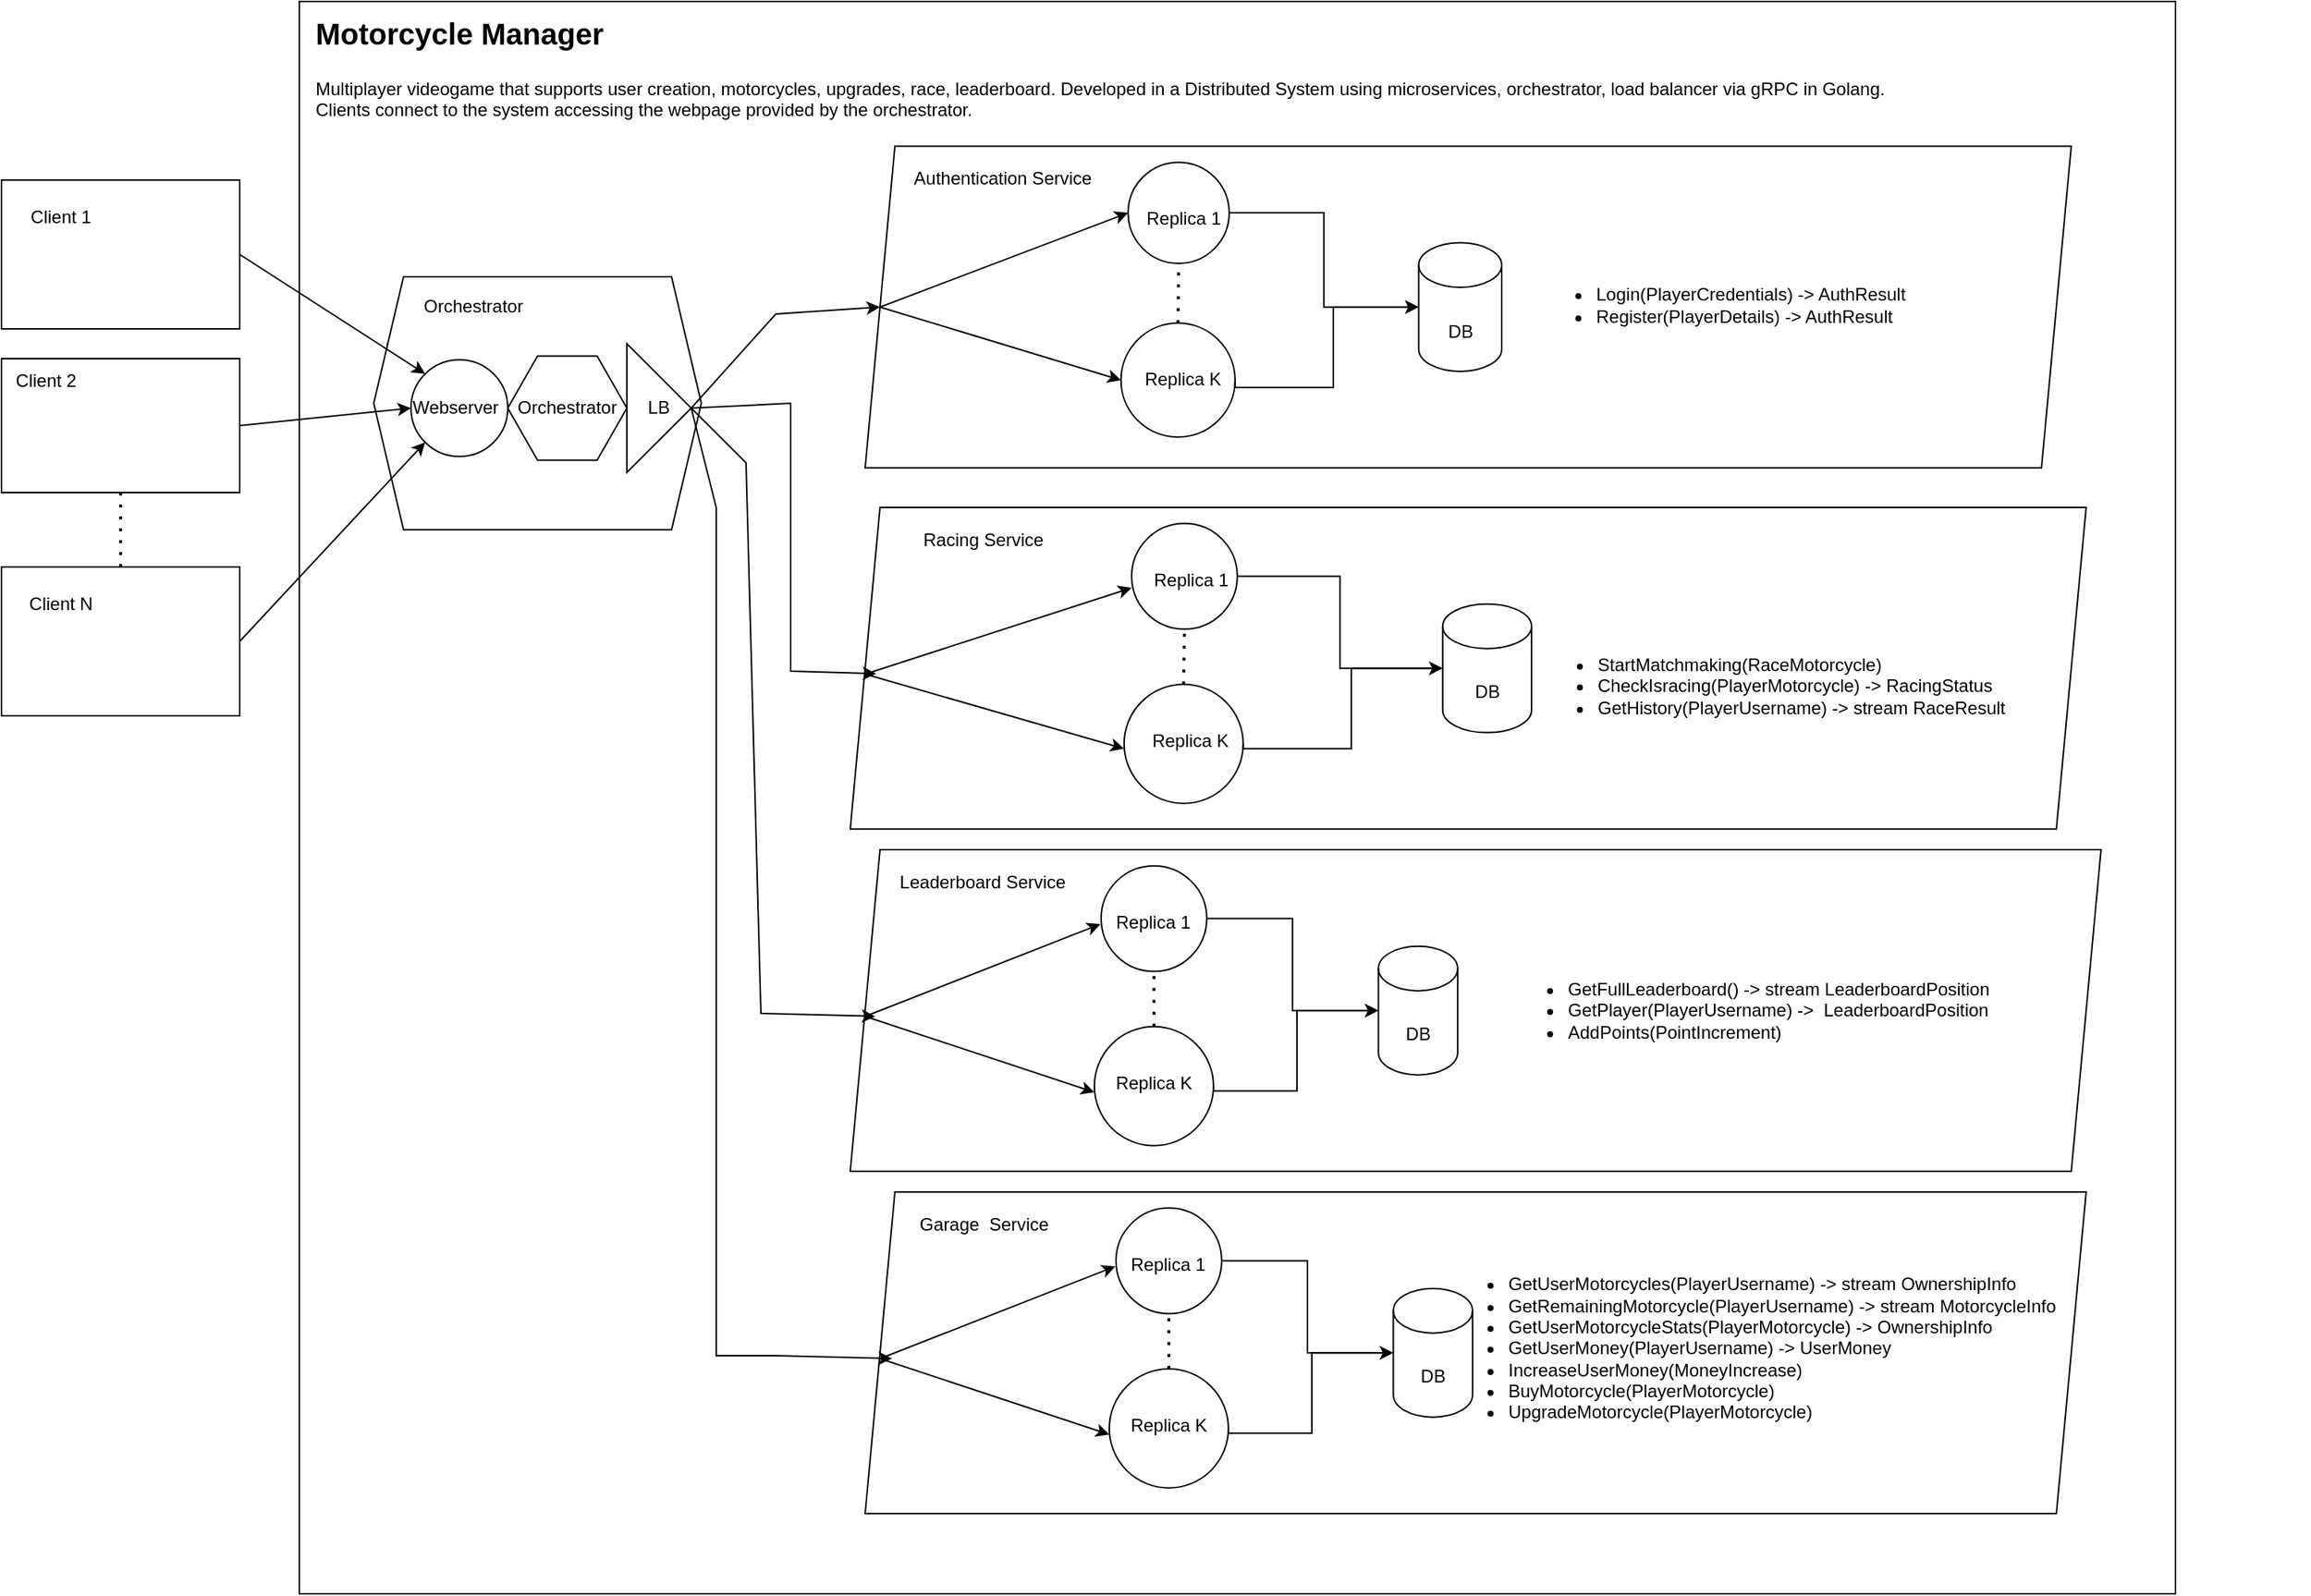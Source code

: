 <mxfile>
    <diagram name="Pagina-1" id="oMl4hfG4BsTxHnoN9xjV">
        <mxGraphModel dx="1574" dy="1091" grid="1" gridSize="10" guides="1" tooltips="1" connect="1" arrows="1" fold="1" page="1" pageScale="1" pageWidth="827" pageHeight="1169" math="0" shadow="0">
            <root>
                <mxCell id="0"/>
                <mxCell id="1" parent="0"/>
                <mxCell id="Vqn2Hrog8xPaC8msSPWF-32" value="" style="group;movable=0;resizable=0;rotatable=0;deletable=0;editable=0;locked=0;connectable=0;" parent="1" vertex="1" connectable="0">
                    <mxGeometry x="240" y="40" width="1350" height="1070" as="geometry"/>
                </mxCell>
                <mxCell id="R8kbB7w93Nhl6awfQKIw-13" value="" style="rounded=0;whiteSpace=wrap;html=1;movable=0;resizable=0;rotatable=0;deletable=0;editable=0;locked=0;connectable=0;" parent="Vqn2Hrog8xPaC8msSPWF-32" vertex="1">
                    <mxGeometry width="1260" height="1070" as="geometry"/>
                </mxCell>
                <mxCell id="R8kbB7w93Nhl6awfQKIw-15" value="&lt;h1 style=&quot;margin-top: 0px;&quot;&gt;&lt;font style=&quot;font-size: 20px;&quot;&gt;Motorcycle Manager&lt;/font&gt;&lt;/h1&gt;&lt;div&gt;Multiplayer videogame that supports user creation, motorcycles, upgrades, race, leaderboard. Developed in a Distributed System using microservices, orchestrator, load balancer via gRPC in Golang. &lt;br&gt;&lt;/div&gt;&lt;div&gt;Clients connect to the system accessing the webpage provided by the orchestrator.&lt;/div&gt;" style="text;html=1;whiteSpace=wrap;overflow=hidden;rounded=0;movable=1;resizable=1;rotatable=1;deletable=1;editable=1;locked=0;connectable=1;" parent="Vqn2Hrog8xPaC8msSPWF-32" vertex="1">
                    <mxGeometry x="9.31" width="1061.38" height="90" as="geometry"/>
                </mxCell>
                <mxCell id="Vqn2Hrog8xPaC8msSPWF-13" value="" style="group;movable=0;resizable=0;rotatable=0;deletable=0;editable=0;locked=0;connectable=0;" parent="Vqn2Hrog8xPaC8msSPWF-32" vertex="1" connectable="0">
                    <mxGeometry x="380" y="97.27" width="810" height="216.16" as="geometry"/>
                </mxCell>
                <mxCell id="Vqn2Hrog8xPaC8msSPWF-11" value="" style="shape=parallelogram;perimeter=parallelogramPerimeter;whiteSpace=wrap;html=1;fixedSize=1;movable=0;resizable=0;rotatable=0;deletable=0;editable=0;locked=0;connectable=0;" parent="Vqn2Hrog8xPaC8msSPWF-13" vertex="1">
                    <mxGeometry width="810.0" height="216.16" as="geometry"/>
                </mxCell>
                <mxCell id="Vqn2Hrog8xPaC8msSPWF-12" value="&lt;div&gt;Authentication Service&lt;/div&gt;" style="text;html=1;align=center;verticalAlign=middle;whiteSpace=wrap;rounded=0;movable=0;resizable=0;rotatable=0;deletable=0;editable=0;locked=0;connectable=0;" parent="Vqn2Hrog8xPaC8msSPWF-13" vertex="1">
                    <mxGeometry x="9.296" width="167.287" height="43.232" as="geometry"/>
                </mxCell>
                <mxCell id="Vqn2Hrog8xPaC8msSPWF-35" value="" style="group;movable=0;resizable=0;rotatable=0;deletable=0;editable=0;locked=0;connectable=0;" parent="Vqn2Hrog8xPaC8msSPWF-13" vertex="1" connectable="0">
                    <mxGeometry x="176.581" y="10.808" width="74.35" height="86.464" as="geometry"/>
                </mxCell>
                <mxCell id="Vqn2Hrog8xPaC8msSPWF-33" value="" style="ellipse;whiteSpace=wrap;html=1;aspect=fixed;movable=0;resizable=0;rotatable=0;deletable=0;editable=0;locked=0;connectable=0;" parent="Vqn2Hrog8xPaC8msSPWF-35" vertex="1">
                    <mxGeometry width="67.925" height="67.925" as="geometry"/>
                </mxCell>
                <mxCell id="Vqn2Hrog8xPaC8msSPWF-34" value="Replica 1" style="text;html=1;align=center;verticalAlign=middle;whiteSpace=wrap;rounded=0;movable=0;resizable=0;rotatable=0;deletable=0;editable=0;locked=0;connectable=0;" parent="Vqn2Hrog8xPaC8msSPWF-35" vertex="1">
                    <mxGeometry x="9.294" y="21.616" width="55.762" height="32.424" as="geometry"/>
                </mxCell>
                <mxCell id="Vqn2Hrog8xPaC8msSPWF-48" value="" style="group;movable=0;resizable=0;rotatable=0;deletable=0;editable=0;locked=0;connectable=0;" parent="Vqn2Hrog8xPaC8msSPWF-13" vertex="1" connectable="0">
                    <mxGeometry x="371.749" y="64.848" width="55.762" height="86.464" as="geometry"/>
                </mxCell>
                <mxCell id="Vqn2Hrog8xPaC8msSPWF-46" value="" style="shape=cylinder3;whiteSpace=wrap;html=1;boundedLbl=1;backgroundOutline=1;size=15;movable=0;resizable=0;rotatable=0;deletable=0;editable=0;locked=0;connectable=0;" parent="Vqn2Hrog8xPaC8msSPWF-48" vertex="1">
                    <mxGeometry width="55.762" height="86.464" as="geometry"/>
                </mxCell>
                <mxCell id="Vqn2Hrog8xPaC8msSPWF-47" value="DB" style="text;html=1;align=center;verticalAlign=middle;whiteSpace=wrap;rounded=0;movable=0;resizable=0;rotatable=0;deletable=0;editable=0;locked=0;connectable=0;" parent="Vqn2Hrog8xPaC8msSPWF-48" vertex="1">
                    <mxGeometry y="43.232" width="55.762" height="32.424" as="geometry"/>
                </mxCell>
                <mxCell id="Vqn2Hrog8xPaC8msSPWF-49" style="edgeStyle=orthogonalEdgeStyle;rounded=0;orthogonalLoop=1;jettySize=auto;html=1;exitX=1;exitY=0.5;exitDx=0;exitDy=0;entryX=0;entryY=0.5;entryDx=0;entryDy=0;entryPerimeter=0;movable=0;resizable=0;rotatable=0;deletable=0;editable=0;locked=0;connectable=0;" parent="Vqn2Hrog8xPaC8msSPWF-13" source="Vqn2Hrog8xPaC8msSPWF-33" target="Vqn2Hrog8xPaC8msSPWF-46" edge="1">
                    <mxGeometry relative="1" as="geometry"/>
                </mxCell>
                <mxCell id="Vqn2Hrog8xPaC8msSPWF-39" value="" style="group;movable=0;resizable=0;rotatable=0;deletable=0;editable=0;locked=0;connectable=0;" parent="Vqn2Hrog8xPaC8msSPWF-13" vertex="1" connectable="0">
                    <mxGeometry x="171.833" y="118.888" width="83.841" height="86.464" as="geometry"/>
                </mxCell>
                <mxCell id="Vqn2Hrog8xPaC8msSPWF-40" value="" style="ellipse;whiteSpace=wrap;html=1;aspect=fixed;movable=0;resizable=0;rotatable=0;deletable=0;editable=0;locked=0;connectable=0;" parent="Vqn2Hrog8xPaC8msSPWF-39" vertex="1">
                    <mxGeometry width="76.596" height="76.596" as="geometry"/>
                </mxCell>
                <mxCell id="Vqn2Hrog8xPaC8msSPWF-41" value="Replica K" style="text;html=1;align=center;verticalAlign=middle;whiteSpace=wrap;rounded=0;movable=0;resizable=0;rotatable=0;deletable=0;editable=0;locked=0;connectable=0;" parent="Vqn2Hrog8xPaC8msSPWF-39" vertex="1">
                    <mxGeometry x="10.48" y="21.616" width="62.881" height="32.424" as="geometry"/>
                </mxCell>
                <mxCell id="Vqn2Hrog8xPaC8msSPWF-45" value="" style="endArrow=none;dashed=1;html=1;dashPattern=1 3;strokeWidth=2;rounded=0;entryX=0.5;entryY=1;entryDx=0;entryDy=0;exitX=0.5;exitY=0;exitDx=0;exitDy=0;movable=0;resizable=0;rotatable=0;deletable=0;editable=0;locked=0;connectable=0;" parent="Vqn2Hrog8xPaC8msSPWF-13" source="Vqn2Hrog8xPaC8msSPWF-40" target="Vqn2Hrog8xPaC8msSPWF-33" edge="1">
                    <mxGeometry width="50" height="50" relative="1" as="geometry">
                        <mxPoint x="282.964" y="356.664" as="sourcePoint"/>
                        <mxPoint x="335.365" y="302.624" as="targetPoint"/>
                    </mxGeometry>
                </mxCell>
                <mxCell id="Vqn2Hrog8xPaC8msSPWF-50" style="edgeStyle=orthogonalEdgeStyle;rounded=0;orthogonalLoop=1;jettySize=auto;html=1;exitX=1;exitY=0.5;exitDx=0;exitDy=0;entryX=0;entryY=0.5;entryDx=0;entryDy=0;entryPerimeter=0;movable=0;resizable=0;rotatable=0;deletable=0;editable=0;locked=0;connectable=0;" parent="Vqn2Hrog8xPaC8msSPWF-13" source="Vqn2Hrog8xPaC8msSPWF-40" target="Vqn2Hrog8xPaC8msSPWF-46" edge="1">
                    <mxGeometry relative="1" as="geometry">
                        <Array as="points">
                            <mxPoint x="314.405" y="162.12"/>
                            <mxPoint x="314.405" y="108.08"/>
                        </Array>
                    </mxGeometry>
                </mxCell>
                <mxCell id="Vqn2Hrog8xPaC8msSPWF-147" value="" style="endArrow=classic;html=1;rounded=0;exitX=0;exitY=0.5;exitDx=0;exitDy=0;entryX=0;entryY=0.5;entryDx=0;entryDy=0;movable=0;resizable=0;rotatable=0;deletable=0;editable=0;locked=0;connectable=0;" parent="Vqn2Hrog8xPaC8msSPWF-13" source="Vqn2Hrog8xPaC8msSPWF-11" target="Vqn2Hrog8xPaC8msSPWF-33" edge="1">
                    <mxGeometry width="50" height="50" relative="1" as="geometry">
                        <mxPoint x="73.361" y="142.726" as="sourcePoint"/>
                        <mxPoint x="125.762" y="92.727" as="targetPoint"/>
                    </mxGeometry>
                </mxCell>
                <mxCell id="Vqn2Hrog8xPaC8msSPWF-148" value="" style="endArrow=classic;html=1;rounded=0;exitX=0;exitY=0.5;exitDx=0;exitDy=0;entryX=0;entryY=0.5;entryDx=0;entryDy=0;movable=0;resizable=0;rotatable=0;deletable=0;editable=0;locked=0;connectable=0;" parent="Vqn2Hrog8xPaC8msSPWF-13" source="Vqn2Hrog8xPaC8msSPWF-11" target="Vqn2Hrog8xPaC8msSPWF-40" edge="1">
                    <mxGeometry width="50" height="50" relative="1" as="geometry">
                        <mxPoint x="115.282" y="182.726" as="sourcePoint"/>
                        <mxPoint x="167.683" y="132.726" as="targetPoint"/>
                    </mxGeometry>
                </mxCell>
                <mxCell id="Vqn2Hrog8xPaC8msSPWF-155" value="&lt;ul&gt;&lt;li&gt;Login(PlayerCredentials) -&amp;gt; AuthResult&lt;br&gt;&lt;/li&gt;&lt;li&gt;Register(PlayerDetails) -&amp;gt; AuthResult&lt;/li&gt;&lt;/ul&gt;" style="text;strokeColor=none;fillColor=none;html=1;whiteSpace=wrap;verticalAlign=middle;overflow=hidden;movable=1;resizable=1;rotatable=1;deletable=1;editable=1;locked=0;connectable=1;" parent="Vqn2Hrog8xPaC8msSPWF-13" vertex="1">
                    <mxGeometry x="448.78" y="72.73" width="317.43" height="67.27" as="geometry"/>
                </mxCell>
                <mxCell id="Vqn2Hrog8xPaC8msSPWF-51" value="" style="group;movable=0;resizable=0;rotatable=0;deletable=0;editable=0;locked=0;connectable=0;" parent="Vqn2Hrog8xPaC8msSPWF-32" vertex="1" connectable="0">
                    <mxGeometry x="370" y="340" width="830" height="216.16" as="geometry"/>
                </mxCell>
                <mxCell id="Vqn2Hrog8xPaC8msSPWF-52" value="" style="shape=parallelogram;perimeter=parallelogramPerimeter;whiteSpace=wrap;html=1;fixedSize=1;movable=0;resizable=0;rotatable=0;deletable=0;editable=0;locked=0;connectable=0;" parent="Vqn2Hrog8xPaC8msSPWF-51" vertex="1">
                    <mxGeometry width="830.0" height="216.158" as="geometry"/>
                </mxCell>
                <mxCell id="Vqn2Hrog8xPaC8msSPWF-53" value="Racing Service" style="text;html=1;align=center;verticalAlign=middle;whiteSpace=wrap;rounded=0;movable=0;resizable=0;rotatable=0;deletable=0;editable=0;locked=0;connectable=0;" parent="Vqn2Hrog8xPaC8msSPWF-51" vertex="1">
                    <mxGeometry width="179.036" height="43.232" as="geometry"/>
                </mxCell>
                <mxCell id="Vqn2Hrog8xPaC8msSPWF-57" value="" style="group;movable=0;resizable=0;rotatable=0;deletable=0;editable=0;locked=0;connectable=0;" parent="Vqn2Hrog8xPaC8msSPWF-51" vertex="1" connectable="0">
                    <mxGeometry x="188.983" y="10.808" width="79.572" height="86.464" as="geometry"/>
                </mxCell>
                <mxCell id="Vqn2Hrog8xPaC8msSPWF-58" value="" style="ellipse;whiteSpace=wrap;html=1;aspect=fixed;movable=0;resizable=0;rotatable=0;deletable=0;editable=0;locked=0;connectable=0;" parent="Vqn2Hrog8xPaC8msSPWF-57" vertex="1">
                    <mxGeometry width="70.943" height="70.943" as="geometry"/>
                </mxCell>
                <mxCell id="Vqn2Hrog8xPaC8msSPWF-59" value="Replica 1" style="text;html=1;align=center;verticalAlign=middle;whiteSpace=wrap;rounded=0;movable=0;resizable=0;rotatable=0;deletable=0;editable=0;locked=0;connectable=0;" parent="Vqn2Hrog8xPaC8msSPWF-57" vertex="1">
                    <mxGeometry x="9.946" y="21.616" width="59.679" height="32.424" as="geometry"/>
                </mxCell>
                <mxCell id="Vqn2Hrog8xPaC8msSPWF-61" value="" style="group;movable=0;resizable=0;rotatable=0;deletable=0;editable=0;locked=0;connectable=0;" parent="Vqn2Hrog8xPaC8msSPWF-51" vertex="1" connectable="0">
                    <mxGeometry x="397.858" y="64.848" width="59.679" height="86.464" as="geometry"/>
                </mxCell>
                <mxCell id="Vqn2Hrog8xPaC8msSPWF-62" value="" style="shape=cylinder3;whiteSpace=wrap;html=1;boundedLbl=1;backgroundOutline=1;size=15;movable=0;resizable=0;rotatable=0;deletable=0;editable=0;locked=0;connectable=0;" parent="Vqn2Hrog8xPaC8msSPWF-61" vertex="1">
                    <mxGeometry width="59.679" height="86.464" as="geometry"/>
                </mxCell>
                <mxCell id="Vqn2Hrog8xPaC8msSPWF-63" value="DB" style="text;html=1;align=center;verticalAlign=middle;whiteSpace=wrap;rounded=0;movable=0;resizable=0;rotatable=0;deletable=0;editable=0;locked=0;connectable=0;" parent="Vqn2Hrog8xPaC8msSPWF-61" vertex="1">
                    <mxGeometry y="43.232" width="59.679" height="32.424" as="geometry"/>
                </mxCell>
                <mxCell id="Vqn2Hrog8xPaC8msSPWF-64" style="edgeStyle=orthogonalEdgeStyle;rounded=0;orthogonalLoop=1;jettySize=auto;html=1;exitX=1;exitY=0.5;exitDx=0;exitDy=0;entryX=0;entryY=0.5;entryDx=0;entryDy=0;entryPerimeter=0;movable=0;resizable=0;rotatable=0;deletable=0;editable=0;locked=0;connectable=0;" parent="Vqn2Hrog8xPaC8msSPWF-51" source="Vqn2Hrog8xPaC8msSPWF-58" target="Vqn2Hrog8xPaC8msSPWF-62" edge="1">
                    <mxGeometry relative="1" as="geometry"/>
                </mxCell>
                <mxCell id="Vqn2Hrog8xPaC8msSPWF-65" value="" style="group;movable=0;resizable=0;rotatable=0;deletable=0;editable=0;locked=0;connectable=0;" parent="Vqn2Hrog8xPaC8msSPWF-51" vertex="1" connectable="0">
                    <mxGeometry x="183.901" y="118.888" width="89.73" height="86.464" as="geometry"/>
                </mxCell>
                <mxCell id="Vqn2Hrog8xPaC8msSPWF-66" value="" style="ellipse;whiteSpace=wrap;html=1;aspect=fixed;movable=0;resizable=0;rotatable=0;deletable=0;editable=0;locked=0;connectable=0;" parent="Vqn2Hrog8xPaC8msSPWF-65" vertex="1">
                    <mxGeometry width="79.999" height="79.999" as="geometry"/>
                </mxCell>
                <mxCell id="Vqn2Hrog8xPaC8msSPWF-67" value="Replica K" style="text;html=1;align=center;verticalAlign=middle;whiteSpace=wrap;rounded=0;movable=0;resizable=0;rotatable=0;deletable=0;editable=0;locked=0;connectable=0;" parent="Vqn2Hrog8xPaC8msSPWF-65" vertex="1">
                    <mxGeometry x="11.216" y="21.616" width="67.297" height="32.424" as="geometry"/>
                </mxCell>
                <mxCell id="Vqn2Hrog8xPaC8msSPWF-69" value="" style="endArrow=none;dashed=1;html=1;dashPattern=1 3;strokeWidth=2;rounded=0;entryX=0.5;entryY=1;entryDx=0;entryDy=0;exitX=0.5;exitY=0;exitDx=0;exitDy=0;movable=0;resizable=0;rotatable=0;deletable=0;editable=0;locked=0;connectable=0;" parent="Vqn2Hrog8xPaC8msSPWF-51" source="Vqn2Hrog8xPaC8msSPWF-66" target="Vqn2Hrog8xPaC8msSPWF-58" edge="1">
                    <mxGeometry width="50" height="50" relative="1" as="geometry">
                        <mxPoint x="302.838" y="356.664" as="sourcePoint"/>
                        <mxPoint x="358.919" y="302.624" as="targetPoint"/>
                    </mxGeometry>
                </mxCell>
                <mxCell id="Vqn2Hrog8xPaC8msSPWF-70" style="edgeStyle=orthogonalEdgeStyle;rounded=0;orthogonalLoop=1;jettySize=auto;html=1;exitX=1;exitY=0.5;exitDx=0;exitDy=0;entryX=0;entryY=0.5;entryDx=0;entryDy=0;entryPerimeter=0;movable=0;resizable=0;rotatable=0;deletable=0;editable=0;locked=0;connectable=0;" parent="Vqn2Hrog8xPaC8msSPWF-51" source="Vqn2Hrog8xPaC8msSPWF-66" target="Vqn2Hrog8xPaC8msSPWF-62" edge="1">
                    <mxGeometry relative="1" as="geometry">
                        <Array as="points">
                            <mxPoint x="336.486" y="162.12"/>
                            <mxPoint x="336.486" y="108.08"/>
                        </Array>
                    </mxGeometry>
                </mxCell>
                <mxCell id="Vqn2Hrog8xPaC8msSPWF-157" value="&lt;ul&gt;&lt;li&gt;StartMatchmaking(RaceMotorcycle)&lt;br&gt;&lt;/li&gt;&lt;li&gt;CheckIsracing(PlayerMotorcycle) -&amp;gt; RacingStatus&lt;/li&gt;&lt;li&gt;GetHistory(PlayerUsername) -&amp;gt; stream RaceResult&lt;br&gt;&lt;/li&gt;&lt;/ul&gt;" style="text;strokeColor=none;fillColor=none;html=1;whiteSpace=wrap;verticalAlign=middle;overflow=hidden;movable=1;resizable=1;rotatable=1;deletable=1;editable=1;locked=0;connectable=1;" parent="Vqn2Hrog8xPaC8msSPWF-51" vertex="1">
                    <mxGeometry x="460" y="30" width="347.57" height="180" as="geometry"/>
                </mxCell>
                <mxCell id="Vqn2Hrog8xPaC8msSPWF-92" value="" style="shape=parallelogram;perimeter=parallelogramPerimeter;whiteSpace=wrap;html=1;fixedSize=1;movable=0;resizable=0;rotatable=0;deletable=0;editable=0;locked=0;connectable=0;" parent="Vqn2Hrog8xPaC8msSPWF-32" vertex="1">
                    <mxGeometry x="370" y="570" width="840" height="216.16" as="geometry"/>
                </mxCell>
                <mxCell id="Vqn2Hrog8xPaC8msSPWF-93" value="Leaderboard Service" style="text;html=1;align=center;verticalAlign=middle;whiteSpace=wrap;rounded=0;movable=0;resizable=0;rotatable=0;deletable=0;editable=0;locked=0;connectable=0;" parent="Vqn2Hrog8xPaC8msSPWF-32" vertex="1">
                    <mxGeometry x="378.87" y="570.004" width="159.623" height="43.232" as="geometry"/>
                </mxCell>
                <mxCell id="Vqn2Hrog8xPaC8msSPWF-97" value="" style="group;movable=0;resizable=0;rotatable=0;deletable=0;editable=0;locked=0;connectable=0;" parent="Vqn2Hrog8xPaC8msSPWF-32" vertex="1" connectable="0">
                    <mxGeometry x="538.491" y="580.813" width="70.943" height="86.465" as="geometry"/>
                </mxCell>
                <mxCell id="Vqn2Hrog8xPaC8msSPWF-98" value="" style="ellipse;whiteSpace=wrap;html=1;aspect=fixed;movable=0;resizable=0;rotatable=0;deletable=0;editable=0;locked=0;connectable=0;" parent="Vqn2Hrog8xPaC8msSPWF-97" vertex="1">
                    <mxGeometry width="70.943" height="70.943" as="geometry"/>
                </mxCell>
                <mxCell id="Vqn2Hrog8xPaC8msSPWF-99" value="Replica 1" style="text;html=1;align=center;verticalAlign=middle;whiteSpace=wrap;rounded=0;movable=0;resizable=0;rotatable=0;deletable=0;editable=0;locked=0;connectable=0;" parent="Vqn2Hrog8xPaC8msSPWF-97" vertex="1">
                    <mxGeometry x="8.868" y="21.616" width="53.208" height="32.424" as="geometry"/>
                </mxCell>
                <mxCell id="Vqn2Hrog8xPaC8msSPWF-101" value="" style="group;movable=0;resizable=0;rotatable=0;deletable=0;editable=0;locked=0;connectable=0;" parent="Vqn2Hrog8xPaC8msSPWF-32" vertex="1" connectable="0">
                    <mxGeometry x="724.717" y="634.853" width="53.208" height="86.465" as="geometry"/>
                </mxCell>
                <mxCell id="Vqn2Hrog8xPaC8msSPWF-102" value="" style="shape=cylinder3;whiteSpace=wrap;html=1;boundedLbl=1;backgroundOutline=1;size=15;movable=0;resizable=0;rotatable=0;deletable=0;editable=0;locked=0;connectable=0;" parent="Vqn2Hrog8xPaC8msSPWF-101" vertex="1">
                    <mxGeometry width="53.208" height="86.465" as="geometry"/>
                </mxCell>
                <mxCell id="Vqn2Hrog8xPaC8msSPWF-103" value="DB" style="text;html=1;align=center;verticalAlign=middle;whiteSpace=wrap;rounded=0;movable=0;resizable=0;rotatable=0;deletable=0;editable=0;locked=0;connectable=0;" parent="Vqn2Hrog8xPaC8msSPWF-101" vertex="1">
                    <mxGeometry y="43.232" width="53.208" height="32.424" as="geometry"/>
                </mxCell>
                <mxCell id="Vqn2Hrog8xPaC8msSPWF-104" style="edgeStyle=orthogonalEdgeStyle;rounded=0;orthogonalLoop=1;jettySize=auto;html=1;exitX=1;exitY=0.5;exitDx=0;exitDy=0;entryX=0;entryY=0.5;entryDx=0;entryDy=0;entryPerimeter=0;movable=0;resizable=0;rotatable=0;deletable=0;editable=0;locked=0;connectable=0;" parent="Vqn2Hrog8xPaC8msSPWF-32" source="Vqn2Hrog8xPaC8msSPWF-98" target="Vqn2Hrog8xPaC8msSPWF-102" edge="1">
                    <mxGeometry relative="1" as="geometry"/>
                </mxCell>
                <mxCell id="Vqn2Hrog8xPaC8msSPWF-105" value="" style="group;movable=0;resizable=0;rotatable=0;deletable=0;editable=0;locked=0;connectable=0;" parent="Vqn2Hrog8xPaC8msSPWF-32" vertex="1" connectable="0">
                    <mxGeometry x="533.96" y="688.893" width="80" height="86.465" as="geometry"/>
                </mxCell>
                <mxCell id="Vqn2Hrog8xPaC8msSPWF-106" value="" style="ellipse;whiteSpace=wrap;html=1;aspect=fixed;movable=0;resizable=0;rotatable=0;deletable=0;editable=0;locked=0;connectable=0;" parent="Vqn2Hrog8xPaC8msSPWF-105" vertex="1">
                    <mxGeometry width="80" height="80" as="geometry"/>
                </mxCell>
                <mxCell id="Vqn2Hrog8xPaC8msSPWF-107" value="Replica K" style="text;html=1;align=center;verticalAlign=middle;whiteSpace=wrap;rounded=0;movable=0;resizable=0;rotatable=0;deletable=0;editable=0;locked=0;connectable=0;" parent="Vqn2Hrog8xPaC8msSPWF-105" vertex="1">
                    <mxGeometry x="10" y="21.616" width="60" height="32.424" as="geometry"/>
                </mxCell>
                <mxCell id="Vqn2Hrog8xPaC8msSPWF-109" value="" style="endArrow=none;dashed=1;html=1;dashPattern=1 3;strokeWidth=2;rounded=0;entryX=0.5;entryY=1;entryDx=0;entryDy=0;exitX=0.5;exitY=0;exitDx=0;exitDy=0;movable=0;resizable=0;rotatable=0;deletable=0;editable=0;locked=0;connectable=0;" parent="Vqn2Hrog8xPaC8msSPWF-32" source="Vqn2Hrog8xPaC8msSPWF-106" target="Vqn2Hrog8xPaC8msSPWF-98" edge="1">
                    <mxGeometry width="50" height="50" relative="1" as="geometry">
                        <mxPoint x="640" y="926.671" as="sourcePoint"/>
                        <mxPoint x="690" y="872.631" as="targetPoint"/>
                    </mxGeometry>
                </mxCell>
                <mxCell id="Vqn2Hrog8xPaC8msSPWF-110" style="edgeStyle=orthogonalEdgeStyle;rounded=0;orthogonalLoop=1;jettySize=auto;html=1;exitX=1;exitY=0.5;exitDx=0;exitDy=0;entryX=0;entryY=0.5;entryDx=0;entryDy=0;entryPerimeter=0;movable=0;resizable=0;rotatable=0;deletable=0;editable=0;locked=0;connectable=0;" parent="Vqn2Hrog8xPaC8msSPWF-32" source="Vqn2Hrog8xPaC8msSPWF-106" target="Vqn2Hrog8xPaC8msSPWF-102" edge="1">
                    <mxGeometry relative="1" as="geometry">
                        <Array as="points">
                            <mxPoint x="670" y="732.126"/>
                            <mxPoint x="670" y="678.085"/>
                        </Array>
                    </mxGeometry>
                </mxCell>
                <mxCell id="Vqn2Hrog8xPaC8msSPWF-112" value="" style="shape=parallelogram;perimeter=parallelogramPerimeter;whiteSpace=wrap;html=1;fixedSize=1;movable=0;resizable=0;rotatable=0;deletable=0;editable=0;locked=0;connectable=0;" parent="Vqn2Hrog8xPaC8msSPWF-32" vertex="1">
                    <mxGeometry x="380" y="800" width="820" height="216.16" as="geometry"/>
                </mxCell>
                <mxCell id="Vqn2Hrog8xPaC8msSPWF-113" value="Garage&amp;nbsp; Service" style="text;html=1;align=center;verticalAlign=middle;whiteSpace=wrap;rounded=0;movable=0;resizable=0;rotatable=0;deletable=0;editable=0;locked=0;connectable=0;" parent="Vqn2Hrog8xPaC8msSPWF-32" vertex="1">
                    <mxGeometry x="380" y="800.002" width="159.623" height="43.232" as="geometry"/>
                </mxCell>
                <mxCell id="Vqn2Hrog8xPaC8msSPWF-117" value="" style="group;movable=0;resizable=0;rotatable=0;deletable=0;editable=0;locked=0;connectable=0;" parent="Vqn2Hrog8xPaC8msSPWF-32" vertex="1" connectable="0">
                    <mxGeometry x="548.491" y="810.81" width="70.943" height="86.465" as="geometry"/>
                </mxCell>
                <mxCell id="Vqn2Hrog8xPaC8msSPWF-118" value="" style="ellipse;whiteSpace=wrap;html=1;aspect=fixed;movable=0;resizable=0;rotatable=0;deletable=0;editable=0;locked=0;connectable=0;" parent="Vqn2Hrog8xPaC8msSPWF-117" vertex="1">
                    <mxGeometry width="70.943" height="70.943" as="geometry"/>
                </mxCell>
                <mxCell id="Vqn2Hrog8xPaC8msSPWF-119" value="Replica 1" style="text;html=1;align=center;verticalAlign=middle;whiteSpace=wrap;rounded=0;movable=0;resizable=0;rotatable=0;deletable=0;editable=0;locked=0;connectable=0;" parent="Vqn2Hrog8xPaC8msSPWF-117" vertex="1">
                    <mxGeometry x="8.868" y="21.616" width="53.208" height="32.424" as="geometry"/>
                </mxCell>
                <mxCell id="Vqn2Hrog8xPaC8msSPWF-121" value="" style="group;movable=0;resizable=0;rotatable=0;deletable=0;editable=0;locked=0;connectable=0;" parent="Vqn2Hrog8xPaC8msSPWF-32" vertex="1" connectable="0">
                    <mxGeometry x="734.717" y="864.851" width="53.208" height="86.465" as="geometry"/>
                </mxCell>
                <mxCell id="Vqn2Hrog8xPaC8msSPWF-122" value="" style="shape=cylinder3;whiteSpace=wrap;html=1;boundedLbl=1;backgroundOutline=1;size=15;movable=0;resizable=0;rotatable=0;deletable=0;editable=0;locked=0;connectable=0;" parent="Vqn2Hrog8xPaC8msSPWF-121" vertex="1">
                    <mxGeometry width="53.208" height="86.465" as="geometry"/>
                </mxCell>
                <mxCell id="Vqn2Hrog8xPaC8msSPWF-123" value="DB" style="text;html=1;align=center;verticalAlign=middle;whiteSpace=wrap;rounded=0;movable=0;resizable=0;rotatable=0;deletable=0;editable=0;locked=0;connectable=0;" parent="Vqn2Hrog8xPaC8msSPWF-121" vertex="1">
                    <mxGeometry y="43.232" width="53.208" height="32.424" as="geometry"/>
                </mxCell>
                <mxCell id="Vqn2Hrog8xPaC8msSPWF-124" style="edgeStyle=orthogonalEdgeStyle;rounded=0;orthogonalLoop=1;jettySize=auto;html=1;exitX=1;exitY=0.5;exitDx=0;exitDy=0;entryX=0;entryY=0.5;entryDx=0;entryDy=0;entryPerimeter=0;movable=0;resizable=0;rotatable=0;deletable=0;editable=0;locked=0;connectable=0;" parent="Vqn2Hrog8xPaC8msSPWF-32" source="Vqn2Hrog8xPaC8msSPWF-118" target="Vqn2Hrog8xPaC8msSPWF-122" edge="1">
                    <mxGeometry relative="1" as="geometry"/>
                </mxCell>
                <mxCell id="Vqn2Hrog8xPaC8msSPWF-125" value="" style="group;movable=0;resizable=0;rotatable=0;deletable=0;editable=0;locked=0;connectable=0;" parent="Vqn2Hrog8xPaC8msSPWF-32" vertex="1" connectable="0">
                    <mxGeometry x="543.96" y="918.891" width="80" height="86.465" as="geometry"/>
                </mxCell>
                <mxCell id="Vqn2Hrog8xPaC8msSPWF-126" value="" style="ellipse;whiteSpace=wrap;html=1;aspect=fixed;movable=0;resizable=0;rotatable=0;deletable=0;editable=0;locked=0;connectable=0;" parent="Vqn2Hrog8xPaC8msSPWF-125" vertex="1">
                    <mxGeometry width="80" height="80" as="geometry"/>
                </mxCell>
                <mxCell id="Vqn2Hrog8xPaC8msSPWF-127" value="Replica K" style="text;html=1;align=center;verticalAlign=middle;whiteSpace=wrap;rounded=0;movable=0;resizable=0;rotatable=0;deletable=0;editable=0;locked=0;connectable=0;" parent="Vqn2Hrog8xPaC8msSPWF-125" vertex="1">
                    <mxGeometry x="10" y="21.616" width="60" height="32.424" as="geometry"/>
                </mxCell>
                <mxCell id="Vqn2Hrog8xPaC8msSPWF-129" value="" style="endArrow=none;dashed=1;html=1;dashPattern=1 3;strokeWidth=2;rounded=0;entryX=0.5;entryY=1;entryDx=0;entryDy=0;exitX=0.5;exitY=0;exitDx=0;exitDy=0;movable=0;resizable=0;rotatable=0;deletable=0;editable=0;locked=0;connectable=0;" parent="Vqn2Hrog8xPaC8msSPWF-32" source="Vqn2Hrog8xPaC8msSPWF-126" target="Vqn2Hrog8xPaC8msSPWF-118" edge="1">
                    <mxGeometry width="50" height="50" relative="1" as="geometry">
                        <mxPoint x="650" y="1156.669" as="sourcePoint"/>
                        <mxPoint x="700" y="1102.628" as="targetPoint"/>
                    </mxGeometry>
                </mxCell>
                <mxCell id="Vqn2Hrog8xPaC8msSPWF-130" style="edgeStyle=orthogonalEdgeStyle;rounded=0;orthogonalLoop=1;jettySize=auto;html=1;exitX=1;exitY=0.5;exitDx=0;exitDy=0;entryX=0;entryY=0.5;entryDx=0;entryDy=0;entryPerimeter=0;movable=0;resizable=0;rotatable=0;deletable=0;editable=0;locked=0;connectable=0;" parent="Vqn2Hrog8xPaC8msSPWF-32" source="Vqn2Hrog8xPaC8msSPWF-126" target="Vqn2Hrog8xPaC8msSPWF-122" edge="1">
                    <mxGeometry relative="1" as="geometry">
                        <Array as="points">
                            <mxPoint x="680" y="962.123"/>
                            <mxPoint x="680" y="908.083"/>
                        </Array>
                    </mxGeometry>
                </mxCell>
                <mxCell id="Vqn2Hrog8xPaC8msSPWF-158" value="&lt;ul&gt;&lt;li&gt;GetFullLeaderboard() -&amp;gt; stream LeaderboardPosition&lt;/li&gt;&lt;li&gt;GetPlayer(PlayerUsername) -&amp;gt;&amp;nbsp; LeaderboardPosition&lt;br&gt;&lt;/li&gt;&lt;li&gt;AddPoints(PointIncrement)&lt;/li&gt;&lt;/ul&gt;" style="text;strokeColor=none;fillColor=none;html=1;whiteSpace=wrap;verticalAlign=middle;overflow=hidden;movable=1;resizable=1;rotatable=1;deletable=1;editable=1;locked=0;connectable=1;" parent="Vqn2Hrog8xPaC8msSPWF-32" vertex="1">
                    <mxGeometry x="810" y="617.53" width="390" height="121.11" as="geometry"/>
                </mxCell>
                <mxCell id="Vqn2Hrog8xPaC8msSPWF-159" value="&lt;ul&gt;&lt;li&gt;GetUserMotorcycles(PlayerUsername) -&amp;gt; stream OwnershipInfo&lt;br&gt;&lt;/li&gt;&lt;li&gt;GetRemainingMotorcycle(PlayerUsername) -&amp;gt; stream MotorcycleInfo&lt;/li&gt;&lt;li&gt;GetUserMotorcycleStats(PlayerMotorcycle) -&amp;gt; OwnershipInfo&lt;br&gt;&lt;/li&gt;&lt;li&gt;GetUserMoney(PlayerUsername) -&amp;gt; UserMoney&lt;/li&gt;&lt;li&gt;IncreaseUserMoney(MoneyIncrease)&lt;/li&gt;&lt;li&gt;BuyMotorcycle(PlayerMotorcycle)&lt;/li&gt;&lt;li&gt;UpgradeMotorcycle(PlayerMotorcycle)&lt;/li&gt;&lt;/ul&gt;" style="text;strokeColor=none;fillColor=none;html=1;whiteSpace=wrap;verticalAlign=middle;overflow=hidden;movable=1;resizable=1;rotatable=1;deletable=1;editable=1;locked=0;connectable=1;" parent="Vqn2Hrog8xPaC8msSPWF-32" vertex="1">
                    <mxGeometry x="770" y="810" width="410" height="190" as="geometry"/>
                </mxCell>
                <mxCell id="Vqn2Hrog8xPaC8msSPWF-6" value="" style="group;movable=0;resizable=0;rotatable=0;deletable=0;editable=0;locked=0;connectable=0;" parent="Vqn2Hrog8xPaC8msSPWF-32" vertex="1" connectable="0">
                    <mxGeometry x="50" y="185" width="220" height="170" as="geometry"/>
                </mxCell>
                <mxCell id="Vqn2Hrog8xPaC8msSPWF-162" style="edgeStyle=orthogonalEdgeStyle;rounded=0;orthogonalLoop=1;jettySize=auto;html=1;exitX=0;exitY=0.25;exitDx=0;exitDy=0;entryX=0;entryY=0;entryDx=0;entryDy=0;movable=0;resizable=0;rotatable=0;deletable=0;editable=0;connectable=0;" parent="Vqn2Hrog8xPaC8msSPWF-6" source="Vqn2Hrog8xPaC8msSPWF-4" target="Vqn2Hrog8xPaC8msSPWF-160" edge="1">
                    <mxGeometry relative="1" as="geometry">
                        <Array as="points">
                            <mxPoint x="9" y="45"/>
                            <mxPoint x="49" y="45"/>
                        </Array>
                    </mxGeometry>
                </mxCell>
                <mxCell id="Vqn2Hrog8xPaC8msSPWF-4" value="" style="shape=hexagon;perimeter=hexagonPerimeter2;whiteSpace=wrap;html=1;fixedSize=1;movable=0;resizable=0;rotatable=0;deletable=0;editable=0;locked=0;connectable=0;" parent="Vqn2Hrog8xPaC8msSPWF-6" vertex="1">
                    <mxGeometry width="220" height="170" as="geometry"/>
                </mxCell>
                <mxCell id="Vqn2Hrog8xPaC8msSPWF-5" value="Orchestrator" style="text;html=1;align=center;verticalAlign=middle;whiteSpace=wrap;rounded=0;movable=0;resizable=0;rotatable=0;deletable=0;editable=0;locked=0;connectable=0;" parent="Vqn2Hrog8xPaC8msSPWF-6" vertex="1">
                    <mxGeometry x="14" y="0.01" width="106" height="39.99" as="geometry"/>
                </mxCell>
                <mxCell id="Vqn2Hrog8xPaC8msSPWF-136" value="" style="group;movable=1;resizable=1;rotatable=1;deletable=1;editable=1;locked=0;connectable=1;" parent="Vqn2Hrog8xPaC8msSPWF-6" vertex="1" connectable="0">
                    <mxGeometry x="170" y="45" width="43.21" height="86.46" as="geometry"/>
                </mxCell>
                <mxCell id="Vqn2Hrog8xPaC8msSPWF-137" value="" style="triangle;whiteSpace=wrap;html=1;movable=1;resizable=1;rotatable=1;deletable=1;editable=1;locked=0;connectable=1;" parent="Vqn2Hrog8xPaC8msSPWF-136" vertex="1">
                    <mxGeometry width="43.21" height="86.46" as="geometry"/>
                </mxCell>
                <mxCell id="Vqn2Hrog8xPaC8msSPWF-138" value="LB" style="text;html=1;align=center;verticalAlign=middle;whiteSpace=wrap;rounded=0;movable=1;resizable=1;rotatable=1;deletable=1;editable=1;locked=0;connectable=1;" parent="Vqn2Hrog8xPaC8msSPWF-136" vertex="1">
                    <mxGeometry x="7.203" y="27.019" width="28.807" height="32.422" as="geometry"/>
                </mxCell>
                <mxCell id="Vqn2Hrog8xPaC8msSPWF-160" value="" style="ellipse;whiteSpace=wrap;html=1;aspect=fixed;movable=1;resizable=1;rotatable=1;deletable=1;editable=1;connectable=1;" parent="Vqn2Hrog8xPaC8msSPWF-6" vertex="1">
                    <mxGeometry x="25" y="55.73" width="65" height="65" as="geometry"/>
                </mxCell>
                <mxCell id="15" value="Webserver" style="text;html=1;align=center;verticalAlign=middle;whiteSpace=wrap;rounded=0;movable=1;resizable=1;rotatable=1;deletable=1;editable=1;locked=0;connectable=1;" parent="Vqn2Hrog8xPaC8msSPWF-6" vertex="1">
                    <mxGeometry x="25" y="78.028" width="60.0" height="20.417" as="geometry"/>
                </mxCell>
                <mxCell id="16" value="" style="shape=hexagon;perimeter=hexagonPerimeter2;whiteSpace=wrap;html=1;fixedSize=1;" parent="Vqn2Hrog8xPaC8msSPWF-6" vertex="1">
                    <mxGeometry x="90" y="53.24" width="80" height="70" as="geometry"/>
                </mxCell>
                <mxCell id="17" value="Orchestrator" style="text;html=1;align=center;verticalAlign=middle;whiteSpace=wrap;rounded=0;movable=1;resizable=1;rotatable=1;deletable=1;editable=1;locked=0;connectable=1;" parent="Vqn2Hrog8xPaC8msSPWF-6" vertex="1">
                    <mxGeometry x="100" y="78.028" width="60.0" height="20.417" as="geometry"/>
                </mxCell>
                <mxCell id="Vqn2Hrog8xPaC8msSPWF-141" value="" style="endArrow=classic;html=1;rounded=0;exitX=1;exitY=0.5;exitDx=0;exitDy=0;entryX=0;entryY=0.5;entryDx=0;entryDy=0;movable=0;resizable=0;rotatable=0;deletable=0;editable=0;locked=0;connectable=0;" parent="Vqn2Hrog8xPaC8msSPWF-32" source="Vqn2Hrog8xPaC8msSPWF-137" target="Vqn2Hrog8xPaC8msSPWF-11" edge="1">
                    <mxGeometry width="50" height="50" relative="1" as="geometry">
                        <mxPoint x="430" y="390" as="sourcePoint"/>
                        <mxPoint x="480" y="340" as="targetPoint"/>
                        <Array as="points">
                            <mxPoint x="320" y="210"/>
                        </Array>
                    </mxGeometry>
                </mxCell>
                <mxCell id="Vqn2Hrog8xPaC8msSPWF-142" value="" style="endArrow=classic;html=1;rounded=0;exitX=1;exitY=0.5;exitDx=0;exitDy=0;entryX=0.021;entryY=0.517;entryDx=0;entryDy=0;entryPerimeter=0;movable=0;resizable=0;rotatable=0;deletable=0;editable=0;locked=0;connectable=0;" parent="Vqn2Hrog8xPaC8msSPWF-32" source="Vqn2Hrog8xPaC8msSPWF-137" target="Vqn2Hrog8xPaC8msSPWF-52" edge="1">
                    <mxGeometry width="50" height="50" relative="1" as="geometry">
                        <mxPoint x="243" y="283" as="sourcePoint"/>
                        <mxPoint x="400" y="215" as="targetPoint"/>
                        <Array as="points">
                            <mxPoint x="330" y="270"/>
                            <mxPoint x="330" y="450"/>
                        </Array>
                    </mxGeometry>
                </mxCell>
                <mxCell id="Vqn2Hrog8xPaC8msSPWF-143" value="" style="endArrow=classic;html=1;rounded=0;exitX=1;exitY=0.5;exitDx=0;exitDy=0;entryX=0.022;entryY=0.518;entryDx=0;entryDy=0;entryPerimeter=0;movable=0;resizable=0;rotatable=0;deletable=0;editable=0;locked=0;connectable=0;" parent="Vqn2Hrog8xPaC8msSPWF-32" source="Vqn2Hrog8xPaC8msSPWF-137" target="Vqn2Hrog8xPaC8msSPWF-112" edge="1">
                    <mxGeometry width="50" height="50" relative="1" as="geometry">
                        <mxPoint x="253" y="293" as="sourcePoint"/>
                        <mxPoint x="290" y="810" as="targetPoint"/>
                        <Array as="points">
                            <mxPoint x="280" y="340"/>
                            <mxPoint x="280" y="910"/>
                            <mxPoint x="320" y="910"/>
                        </Array>
                    </mxGeometry>
                </mxCell>
                <mxCell id="Vqn2Hrog8xPaC8msSPWF-144" value="" style="endArrow=classic;html=1;rounded=0;exitX=1;exitY=0.5;exitDx=0;exitDy=0;entryX=0.02;entryY=0.518;entryDx=0;entryDy=0;entryPerimeter=0;movable=0;resizable=0;rotatable=0;deletable=0;editable=0;locked=0;connectable=0;" parent="Vqn2Hrog8xPaC8msSPWF-32" source="Vqn2Hrog8xPaC8msSPWF-137" target="Vqn2Hrog8xPaC8msSPWF-92" edge="1">
                    <mxGeometry width="50" height="50" relative="1" as="geometry">
                        <mxPoint x="263" y="303" as="sourcePoint"/>
                        <mxPoint x="420" y="235" as="targetPoint"/>
                        <Array as="points">
                            <mxPoint x="300" y="310"/>
                            <mxPoint x="310" y="680"/>
                        </Array>
                    </mxGeometry>
                </mxCell>
                <mxCell id="R8kbB7w93Nhl6awfQKIw-3" value="" style="group;movable=1;resizable=1;rotatable=1;deletable=1;editable=1;locked=0;connectable=1;" parent="1" vertex="1" connectable="0">
                    <mxGeometry x="40" y="160" width="160" height="100" as="geometry"/>
                </mxCell>
                <mxCell id="R8kbB7w93Nhl6awfQKIw-1" value="" style="rounded=0;whiteSpace=wrap;html=1;movable=1;resizable=1;rotatable=1;deletable=1;editable=1;locked=0;connectable=1;" parent="R8kbB7w93Nhl6awfQKIw-3" vertex="1">
                    <mxGeometry width="160" height="100" as="geometry"/>
                </mxCell>
                <mxCell id="R8kbB7w93Nhl6awfQKIw-2" value="Client 1" style="text;html=1;align=center;verticalAlign=middle;whiteSpace=wrap;rounded=0;movable=1;resizable=1;rotatable=1;deletable=1;editable=1;locked=0;connectable=1;" parent="R8kbB7w93Nhl6awfQKIw-3" vertex="1">
                    <mxGeometry width="80" height="50" as="geometry"/>
                </mxCell>
                <mxCell id="R8kbB7w93Nhl6awfQKIw-4" value="" style="group;movable=1;resizable=1;rotatable=1;deletable=1;editable=1;locked=0;connectable=1;" parent="1" vertex="1" connectable="0">
                    <mxGeometry x="80" y="280" width="130" height="90" as="geometry"/>
                </mxCell>
                <mxCell id="R8kbB7w93Nhl6awfQKIw-5" value="" style="rounded=0;whiteSpace=wrap;html=1;movable=1;resizable=1;rotatable=1;deletable=1;editable=1;locked=0;connectable=1;" parent="R8kbB7w93Nhl6awfQKIw-4" vertex="1">
                    <mxGeometry x="-40" width="160" height="90" as="geometry"/>
                </mxCell>
                <mxCell id="R8kbB7w93Nhl6awfQKIw-8" value="" style="group;movable=1;resizable=1;rotatable=1;deletable=1;editable=1;locked=0;connectable=1;" parent="1" vertex="1" connectable="0">
                    <mxGeometry x="40" y="420" width="160" height="100" as="geometry"/>
                </mxCell>
                <mxCell id="R8kbB7w93Nhl6awfQKIw-9" value="" style="rounded=0;whiteSpace=wrap;html=1;movable=1;resizable=1;rotatable=1;deletable=1;editable=1;locked=0;connectable=1;" parent="R8kbB7w93Nhl6awfQKIw-8" vertex="1">
                    <mxGeometry width="160" height="100" as="geometry"/>
                </mxCell>
                <mxCell id="R8kbB7w93Nhl6awfQKIw-10" value="Client N" style="text;html=1;align=center;verticalAlign=middle;whiteSpace=wrap;rounded=0;movable=1;resizable=1;rotatable=1;deletable=1;editable=1;locked=0;connectable=1;" parent="R8kbB7w93Nhl6awfQKIw-8" vertex="1">
                    <mxGeometry width="80" height="50" as="geometry"/>
                </mxCell>
                <mxCell id="R8kbB7w93Nhl6awfQKIw-11" value="" style="endArrow=none;dashed=1;html=1;dashPattern=1 3;strokeWidth=2;rounded=0;entryX=0.5;entryY=1;entryDx=0;entryDy=0;exitX=0.5;exitY=0;exitDx=0;exitDy=0;movable=1;resizable=1;rotatable=1;deletable=1;editable=1;locked=0;connectable=1;" parent="1" source="R8kbB7w93Nhl6awfQKIw-9" target="R8kbB7w93Nhl6awfQKIw-5" edge="1">
                    <mxGeometry width="50" height="50" relative="1" as="geometry">
                        <mxPoint x="140" y="410" as="sourcePoint"/>
                        <mxPoint x="140" y="350" as="targetPoint"/>
                    </mxGeometry>
                </mxCell>
                <mxCell id="Vqn2Hrog8xPaC8msSPWF-8" value="" style="endArrow=classic;html=1;rounded=0;exitX=1;exitY=0.5;exitDx=0;exitDy=0;entryX=0;entryY=0;entryDx=0;entryDy=0;movable=1;resizable=1;rotatable=1;deletable=1;editable=1;locked=0;connectable=1;" parent="1" source="R8kbB7w93Nhl6awfQKIw-1" target="Vqn2Hrog8xPaC8msSPWF-160" edge="1">
                    <mxGeometry width="50" height="50" relative="1" as="geometry">
                        <mxPoint x="680" y="360" as="sourcePoint"/>
                        <mxPoint x="730" y="310" as="targetPoint"/>
                    </mxGeometry>
                </mxCell>
                <mxCell id="Vqn2Hrog8xPaC8msSPWF-9" value="" style="endArrow=classic;html=1;rounded=0;exitX=1;exitY=0.5;exitDx=0;exitDy=0;entryX=0;entryY=0.5;entryDx=0;entryDy=0;movable=1;resizable=1;rotatable=1;deletable=1;editable=1;locked=0;connectable=1;" parent="1" source="R8kbB7w93Nhl6awfQKIw-5" target="15" edge="1">
                    <mxGeometry width="50" height="50" relative="1" as="geometry">
                        <mxPoint x="210" y="240" as="sourcePoint"/>
                        <mxPoint x="339" y="323" as="targetPoint"/>
                    </mxGeometry>
                </mxCell>
                <mxCell id="Vqn2Hrog8xPaC8msSPWF-10" value="" style="endArrow=classic;html=1;rounded=0;exitX=1;exitY=0.5;exitDx=0;exitDy=0;entryX=0;entryY=1;entryDx=0;entryDy=0;movable=1;resizable=1;rotatable=1;deletable=1;editable=1;locked=0;connectable=1;" parent="1" source="R8kbB7w93Nhl6awfQKIw-9" target="Vqn2Hrog8xPaC8msSPWF-160" edge="1">
                    <mxGeometry width="50" height="50" relative="1" as="geometry">
                        <mxPoint x="220" y="250" as="sourcePoint"/>
                        <mxPoint x="330" y="350" as="targetPoint"/>
                    </mxGeometry>
                </mxCell>
                <mxCell id="Vqn2Hrog8xPaC8msSPWF-149" value="" style="endArrow=classic;html=1;rounded=0;exitX=0;exitY=0.5;exitDx=0;exitDy=0;entryX=0;entryY=0.5;entryDx=0;entryDy=0;movable=0;resizable=0;rotatable=0;deletable=0;editable=0;locked=0;connectable=0;" parent="1" target="Vqn2Hrog8xPaC8msSPWF-57" edge="1">
                    <mxGeometry width="50" height="50" relative="1" as="geometry">
                        <mxPoint x="620" y="492.003" as="sourcePoint"/>
                        <mxPoint x="778" y="430.003" as="targetPoint"/>
                    </mxGeometry>
                </mxCell>
                <mxCell id="Vqn2Hrog8xPaC8msSPWF-150" value="" style="endArrow=classic;html=1;rounded=0;exitX=0;exitY=0.5;exitDx=0;exitDy=0;entryX=0;entryY=0.5;entryDx=0;entryDy=0;movable=0;resizable=0;rotatable=0;deletable=0;editable=0;locked=0;connectable=0;" parent="1" target="Vqn2Hrog8xPaC8msSPWF-65" edge="1">
                    <mxGeometry width="50" height="50" relative="1" as="geometry">
                        <mxPoint x="620" y="492.003" as="sourcePoint"/>
                        <mxPoint x="774" y="543.003" as="targetPoint"/>
                    </mxGeometry>
                </mxCell>
                <mxCell id="Vqn2Hrog8xPaC8msSPWF-151" value="" style="endArrow=classic;html=1;rounded=0;exitX=0;exitY=0.5;exitDx=0;exitDy=0;entryX=0;entryY=0.5;entryDx=0;entryDy=0;movable=0;resizable=0;rotatable=0;deletable=0;editable=0;locked=0;connectable=0;" parent="1" edge="1">
                    <mxGeometry width="50" height="50" relative="1" as="geometry">
                        <mxPoint x="620" y="722.003" as="sourcePoint"/>
                        <mxPoint x="778" y="660.003" as="targetPoint"/>
                    </mxGeometry>
                </mxCell>
                <mxCell id="Vqn2Hrog8xPaC8msSPWF-152" value="" style="endArrow=classic;html=1;rounded=0;exitX=0;exitY=0.5;exitDx=0;exitDy=0;entryX=0;entryY=0.5;entryDx=0;entryDy=0;movable=0;resizable=0;rotatable=0;deletable=0;editable=0;locked=0;connectable=0;" parent="1" edge="1">
                    <mxGeometry width="50" height="50" relative="1" as="geometry">
                        <mxPoint x="620" y="722.003" as="sourcePoint"/>
                        <mxPoint x="774" y="773.003" as="targetPoint"/>
                    </mxGeometry>
                </mxCell>
                <mxCell id="Vqn2Hrog8xPaC8msSPWF-153" value="" style="endArrow=classic;html=1;rounded=0;exitX=0;exitY=0.5;exitDx=0;exitDy=0;entryX=0;entryY=0.5;entryDx=0;entryDy=0;movable=0;resizable=0;rotatable=0;deletable=0;editable=0;locked=0;connectable=0;" parent="1" edge="1">
                    <mxGeometry width="50" height="50" relative="1" as="geometry">
                        <mxPoint x="630" y="952.003" as="sourcePoint"/>
                        <mxPoint x="788" y="890.003" as="targetPoint"/>
                    </mxGeometry>
                </mxCell>
                <mxCell id="Vqn2Hrog8xPaC8msSPWF-154" value="" style="endArrow=classic;html=1;rounded=0;exitX=0;exitY=0.5;exitDx=0;exitDy=0;entryX=0;entryY=0.5;entryDx=0;entryDy=0;movable=0;resizable=0;rotatable=0;deletable=0;editable=0;locked=0;connectable=0;" parent="1" edge="1">
                    <mxGeometry width="50" height="50" relative="1" as="geometry">
                        <mxPoint x="630" y="952.003" as="sourcePoint"/>
                        <mxPoint x="784" y="1003.003" as="targetPoint"/>
                    </mxGeometry>
                </mxCell>
                <mxCell id="R8kbB7w93Nhl6awfQKIw-6" value="Client 2" style="text;html=1;align=center;verticalAlign=middle;whiteSpace=wrap;rounded=0;movable=1;resizable=1;rotatable=1;deletable=1;editable=1;locked=0;connectable=1;" parent="1" vertex="1">
                    <mxGeometry x="40" y="280" width="60" height="30" as="geometry"/>
                </mxCell>
            </root>
        </mxGraphModel>
    </diagram>
</mxfile>